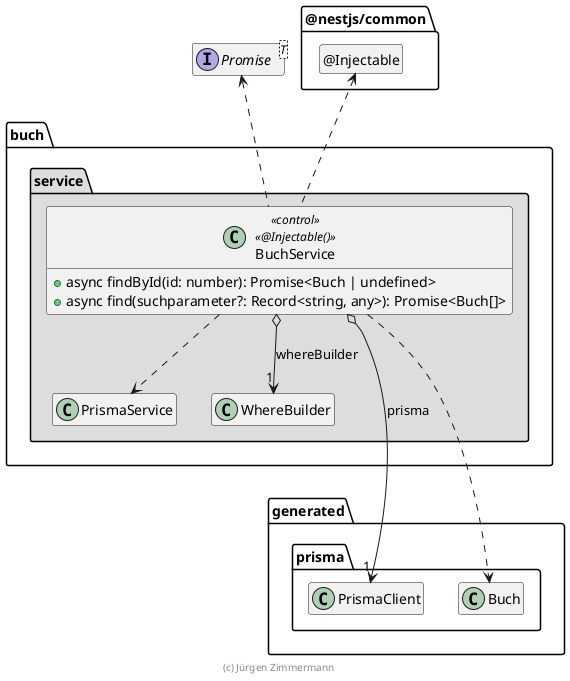 ' Copyright (C) 2019 - present Juergen Zimmermann, Hochschule Karlsruhe
'
' This program is free software: you can redistribute it and/or modify
' it under the terms of the GNU General Public License as published by
' the Free Software Foundation, either version 3 of the License, or
' (at your option) any later version.
'
' This program is distributed in the hope that it will be useful,
' but WITHOUT ANY WARRANTY; without even the implied warranty of
' MERCHANTABILITY or FITNESS FOR A PARTICULAR PURPOSE.  See the
' GNU General Public License for more details.
'
' You should have received a copy of the GNU General Public License
' along with this program.  If not, see <https://www.gnu.org/licenses/>.

' Preview durch <Alt>d

@startuml Anwendungskern

interface Promise<T>

package @nestjs/common {
  class "@Injectable" as Injectable
  hide Injectable circle
}

package generated.prisma {
  class PrismaClient
  class Buch
}

package buch {
  package service #DDDDDD {
    class PrismaService
    class WhereBuilder

    class BuchService << control >> <<@Injectable()>> {
      + async findById(id: number): Promise<Buch | undefined>
      + async find(suchparameter?: Record<string, any>): Promise<Buch[]>
    }

    BuchService o--> "1" WhereBuilder: whereBuilder
    BuchService o--> "1" PrismaClient: prisma

    BuchService .up.> Injectable

    BuchService .up.> Promise
    BuchService ..> PrismaService
    BuchService ..> Buch

    WhereBuilder .[hidden].> PrismaClient
    WhereBuilder .[hidden].> Buch
  }
}

hide empty members

footer (c) Jürgen Zimmermann

@enduml
